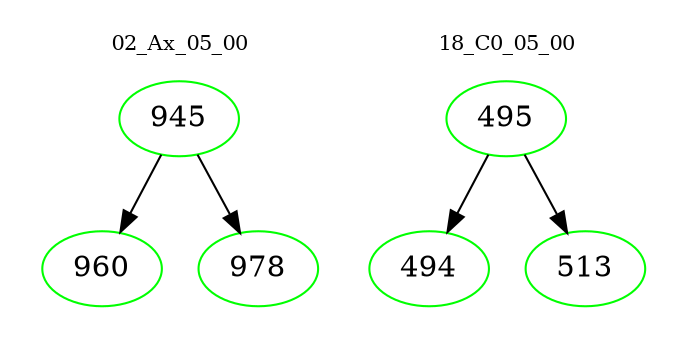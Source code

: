 digraph{
subgraph cluster_0 {
color = white
label = "02_Ax_05_00";
fontsize=10;
T0_945 [label="945", color="green"]
T0_945 -> T0_960 [color="black"]
T0_960 [label="960", color="green"]
T0_945 -> T0_978 [color="black"]
T0_978 [label="978", color="green"]
}
subgraph cluster_1 {
color = white
label = "18_C0_05_00";
fontsize=10;
T1_495 [label="495", color="green"]
T1_495 -> T1_494 [color="black"]
T1_494 [label="494", color="green"]
T1_495 -> T1_513 [color="black"]
T1_513 [label="513", color="green"]
}
}
